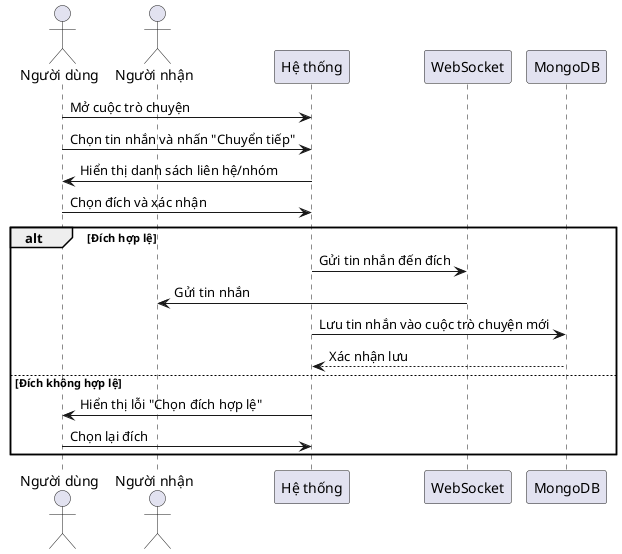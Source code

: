 @startuml
actor "Người dùng" as User
actor "Người nhận" as Receiver
participant "Hệ thống" as System
participant "WebSocket" as WS
participant "MongoDB" as DB

User -> System: Mở cuộc trò chuyện
User -> System: Chọn tin nhắn và nhấn "Chuyển tiếp"
System -> User: Hiển thị danh sách liên hệ/nhóm
User -> System: Chọn đích và xác nhận

alt Đích hợp lệ
    System -> WS: Gửi tin nhắn đến đích
    WS -> Receiver: Gửi tin nhắn
    System -> DB: Lưu tin nhắn vào cuộc trò chuyện mới
    DB --> System: Xác nhận lưu
else Đích không hợp lệ
    System -> User: Hiển thị lỗi "Chọn đích hợp lệ"
    User -> System: Chọn lại đích
end alt

@enduml